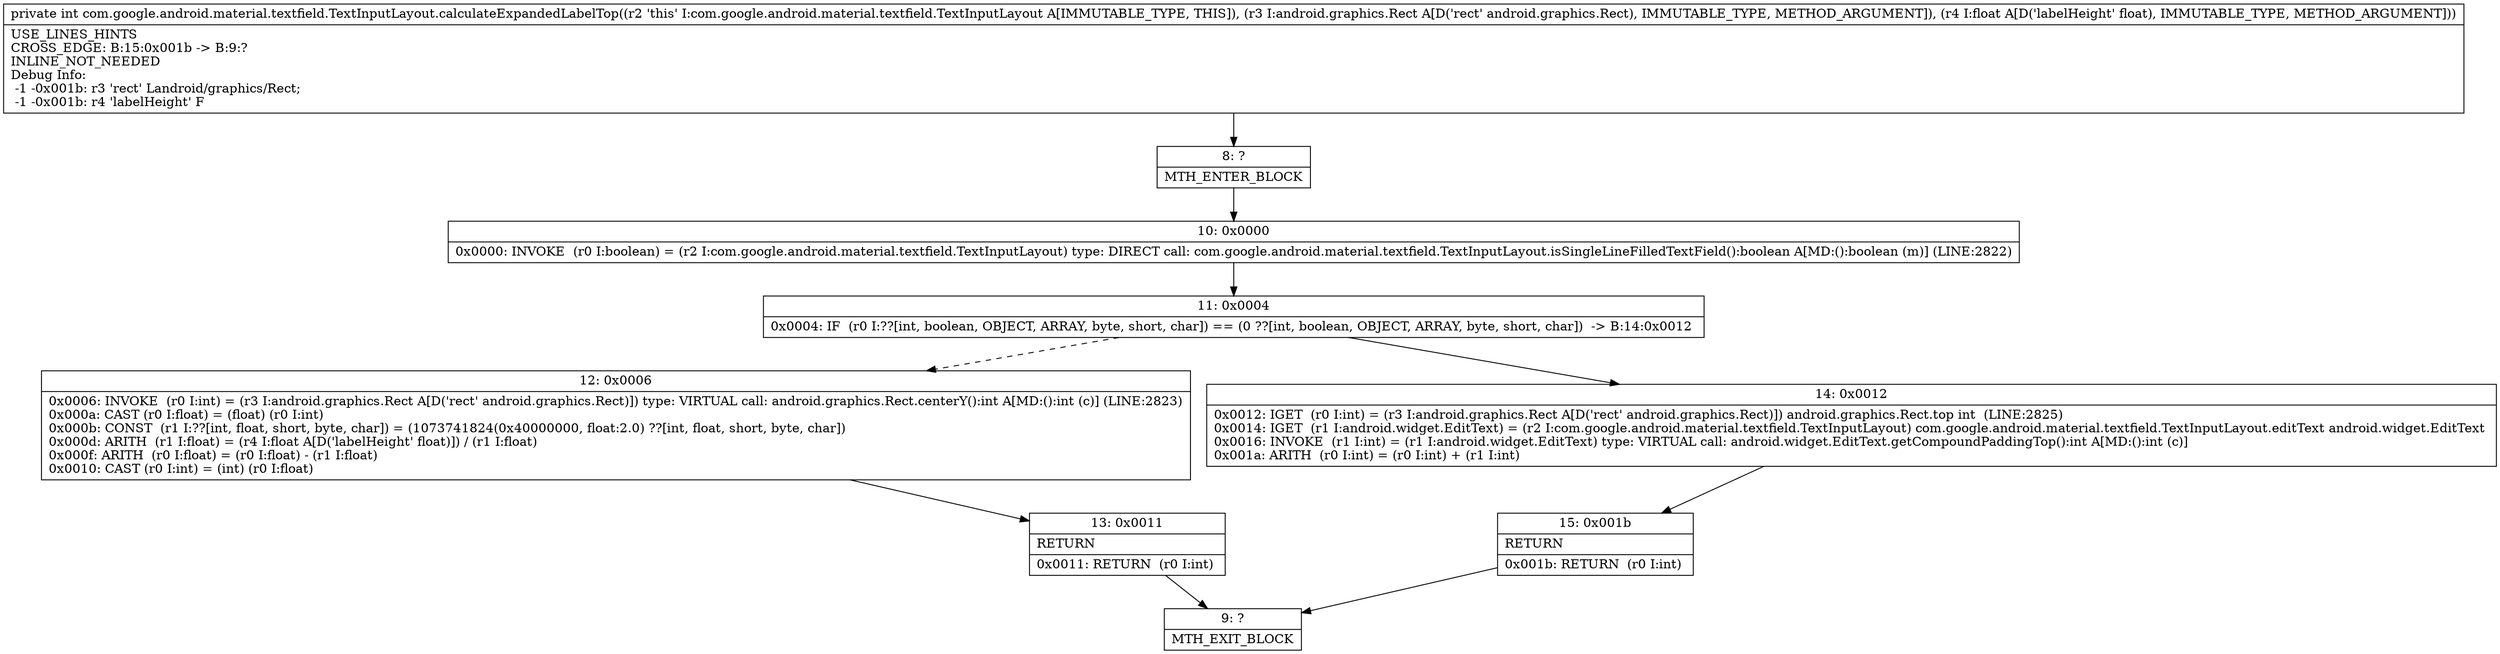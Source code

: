 digraph "CFG forcom.google.android.material.textfield.TextInputLayout.calculateExpandedLabelTop(Landroid\/graphics\/Rect;F)I" {
Node_8 [shape=record,label="{8\:\ ?|MTH_ENTER_BLOCK\l}"];
Node_10 [shape=record,label="{10\:\ 0x0000|0x0000: INVOKE  (r0 I:boolean) = (r2 I:com.google.android.material.textfield.TextInputLayout) type: DIRECT call: com.google.android.material.textfield.TextInputLayout.isSingleLineFilledTextField():boolean A[MD:():boolean (m)] (LINE:2822)\l}"];
Node_11 [shape=record,label="{11\:\ 0x0004|0x0004: IF  (r0 I:??[int, boolean, OBJECT, ARRAY, byte, short, char]) == (0 ??[int, boolean, OBJECT, ARRAY, byte, short, char])  \-\> B:14:0x0012 \l}"];
Node_12 [shape=record,label="{12\:\ 0x0006|0x0006: INVOKE  (r0 I:int) = (r3 I:android.graphics.Rect A[D('rect' android.graphics.Rect)]) type: VIRTUAL call: android.graphics.Rect.centerY():int A[MD:():int (c)] (LINE:2823)\l0x000a: CAST (r0 I:float) = (float) (r0 I:int) \l0x000b: CONST  (r1 I:??[int, float, short, byte, char]) = (1073741824(0x40000000, float:2.0) ??[int, float, short, byte, char]) \l0x000d: ARITH  (r1 I:float) = (r4 I:float A[D('labelHeight' float)]) \/ (r1 I:float) \l0x000f: ARITH  (r0 I:float) = (r0 I:float) \- (r1 I:float) \l0x0010: CAST (r0 I:int) = (int) (r0 I:float) \l}"];
Node_13 [shape=record,label="{13\:\ 0x0011|RETURN\l|0x0011: RETURN  (r0 I:int) \l}"];
Node_9 [shape=record,label="{9\:\ ?|MTH_EXIT_BLOCK\l}"];
Node_14 [shape=record,label="{14\:\ 0x0012|0x0012: IGET  (r0 I:int) = (r3 I:android.graphics.Rect A[D('rect' android.graphics.Rect)]) android.graphics.Rect.top int  (LINE:2825)\l0x0014: IGET  (r1 I:android.widget.EditText) = (r2 I:com.google.android.material.textfield.TextInputLayout) com.google.android.material.textfield.TextInputLayout.editText android.widget.EditText \l0x0016: INVOKE  (r1 I:int) = (r1 I:android.widget.EditText) type: VIRTUAL call: android.widget.EditText.getCompoundPaddingTop():int A[MD:():int (c)]\l0x001a: ARITH  (r0 I:int) = (r0 I:int) + (r1 I:int) \l}"];
Node_15 [shape=record,label="{15\:\ 0x001b|RETURN\l|0x001b: RETURN  (r0 I:int) \l}"];
MethodNode[shape=record,label="{private int com.google.android.material.textfield.TextInputLayout.calculateExpandedLabelTop((r2 'this' I:com.google.android.material.textfield.TextInputLayout A[IMMUTABLE_TYPE, THIS]), (r3 I:android.graphics.Rect A[D('rect' android.graphics.Rect), IMMUTABLE_TYPE, METHOD_ARGUMENT]), (r4 I:float A[D('labelHeight' float), IMMUTABLE_TYPE, METHOD_ARGUMENT]))  | USE_LINES_HINTS\lCROSS_EDGE: B:15:0x001b \-\> B:9:?\lINLINE_NOT_NEEDED\lDebug Info:\l  \-1 \-0x001b: r3 'rect' Landroid\/graphics\/Rect;\l  \-1 \-0x001b: r4 'labelHeight' F\l}"];
MethodNode -> Node_8;Node_8 -> Node_10;
Node_10 -> Node_11;
Node_11 -> Node_12[style=dashed];
Node_11 -> Node_14;
Node_12 -> Node_13;
Node_13 -> Node_9;
Node_14 -> Node_15;
Node_15 -> Node_9;
}

